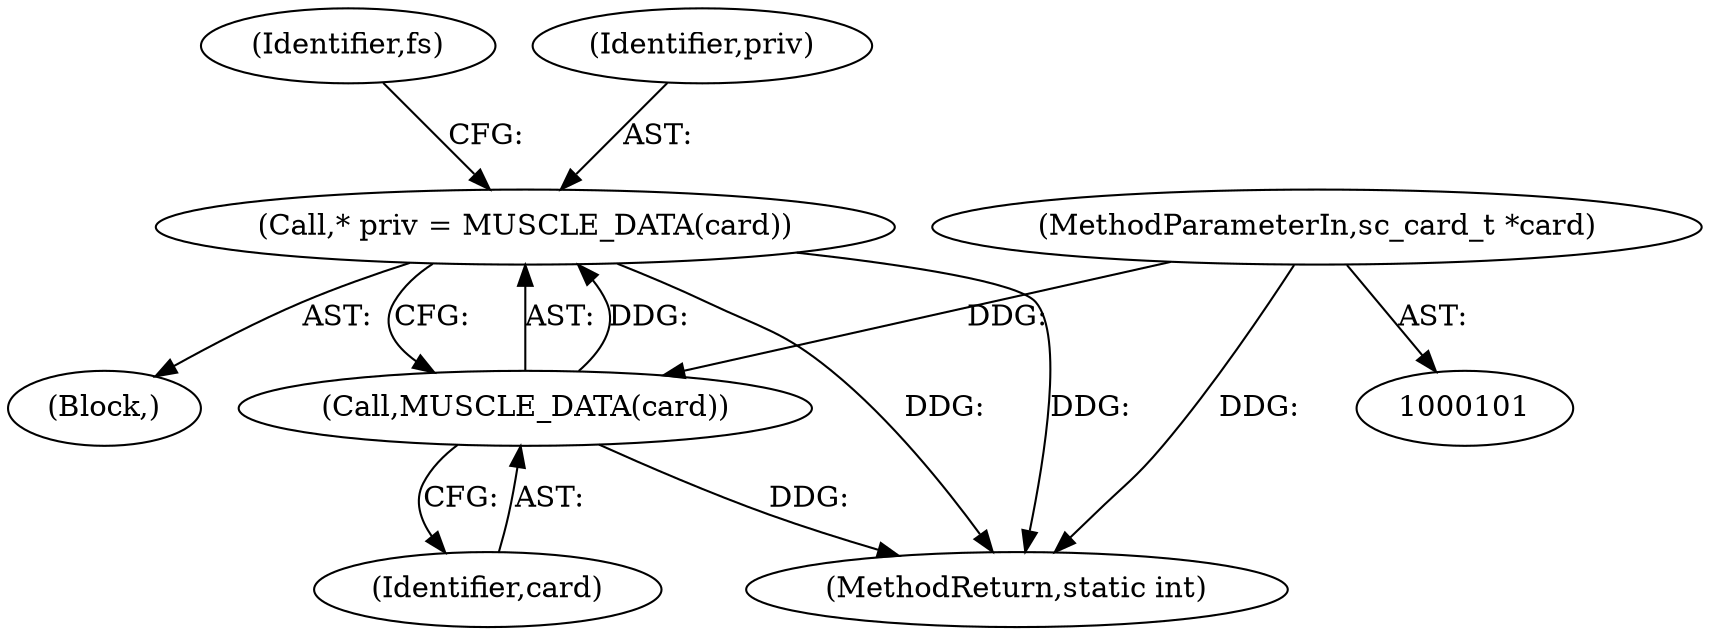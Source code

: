 digraph "0_OpenSC_360e95d45ac4123255a4c796db96337f332160ad#diff-d643a0fa169471dbf2912f4866dc49c5_2@pointer" {
"1000107" [label="(Call,* priv = MUSCLE_DATA(card))"];
"1000109" [label="(Call,MUSCLE_DATA(card))"];
"1000102" [label="(MethodParameterIn,sc_card_t *card)"];
"1000225" [label="(MethodReturn,static int)"];
"1000107" [label="(Call,* priv = MUSCLE_DATA(card))"];
"1000109" [label="(Call,MUSCLE_DATA(card))"];
"1000110" [label="(Identifier,card)"];
"1000105" [label="(Block,)"];
"1000113" [label="(Identifier,fs)"];
"1000102" [label="(MethodParameterIn,sc_card_t *card)"];
"1000108" [label="(Identifier,priv)"];
"1000107" -> "1000105"  [label="AST: "];
"1000107" -> "1000109"  [label="CFG: "];
"1000108" -> "1000107"  [label="AST: "];
"1000109" -> "1000107"  [label="AST: "];
"1000113" -> "1000107"  [label="CFG: "];
"1000107" -> "1000225"  [label="DDG: "];
"1000107" -> "1000225"  [label="DDG: "];
"1000109" -> "1000107"  [label="DDG: "];
"1000109" -> "1000110"  [label="CFG: "];
"1000110" -> "1000109"  [label="AST: "];
"1000109" -> "1000225"  [label="DDG: "];
"1000102" -> "1000109"  [label="DDG: "];
"1000102" -> "1000101"  [label="AST: "];
"1000102" -> "1000225"  [label="DDG: "];
}
